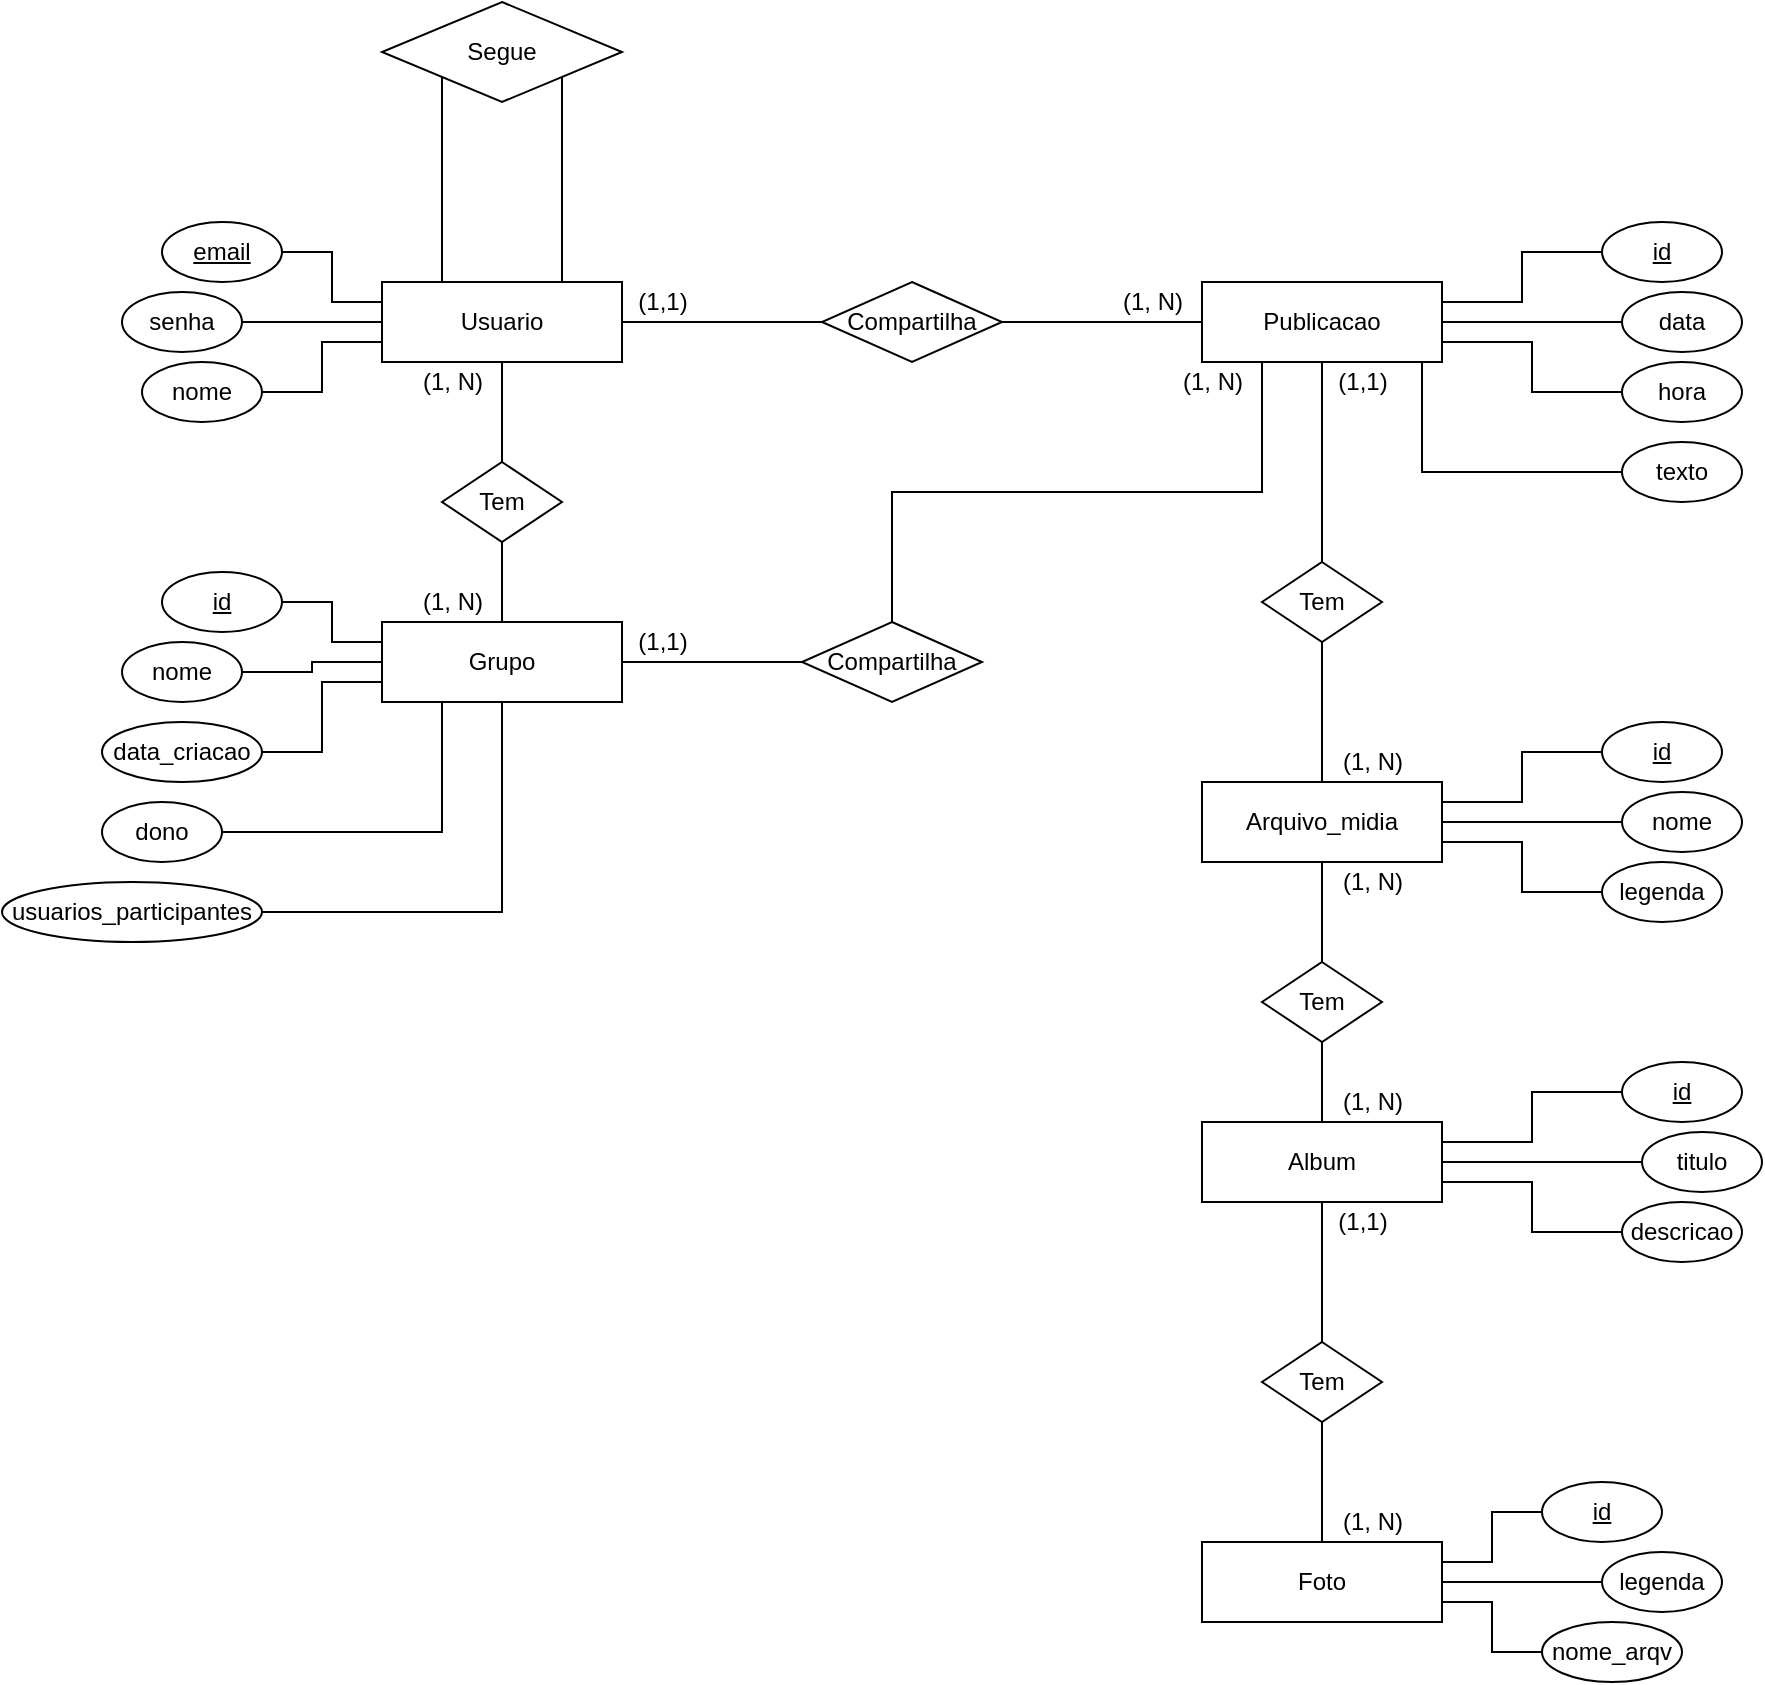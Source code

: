 <mxfile version="17.4.2" type="device"><diagram id="OtWfSth3s0Fm7LU4cweF" name="Página-1"><mxGraphModel dx="1636" dy="692" grid="1" gridSize="10" guides="1" tooltips="1" connect="1" arrows="1" fold="1" page="1" pageScale="1" pageWidth="1390" pageHeight="980" math="0" shadow="0"><root><mxCell id="0"/><mxCell id="1" parent="0"/><mxCell id="t5zyDcJyVTmCurOPGx5j-7" style="edgeStyle=orthogonalEdgeStyle;rounded=0;orthogonalLoop=1;jettySize=auto;html=1;exitX=1;exitY=0.25;exitDx=0;exitDy=0;entryX=0;entryY=0.5;entryDx=0;entryDy=0;endArrow=none;endFill=0;" edge="1" parent="1" source="t5zyDcJyVTmCurOPGx5j-1" target="t5zyDcJyVTmCurOPGx5j-2"><mxGeometry relative="1" as="geometry"/></mxCell><mxCell id="t5zyDcJyVTmCurOPGx5j-8" style="edgeStyle=orthogonalEdgeStyle;rounded=0;orthogonalLoop=1;jettySize=auto;html=1;exitX=1;exitY=0.5;exitDx=0;exitDy=0;entryX=0;entryY=0.5;entryDx=0;entryDy=0;endArrow=none;endFill=0;" edge="1" parent="1" source="t5zyDcJyVTmCurOPGx5j-1" target="t5zyDcJyVTmCurOPGx5j-3"><mxGeometry relative="1" as="geometry"/></mxCell><mxCell id="t5zyDcJyVTmCurOPGx5j-9" style="edgeStyle=orthogonalEdgeStyle;rounded=0;orthogonalLoop=1;jettySize=auto;html=1;exitX=1;exitY=0.75;exitDx=0;exitDy=0;entryX=0;entryY=0.5;entryDx=0;entryDy=0;endArrow=none;endFill=0;" edge="1" parent="1" source="t5zyDcJyVTmCurOPGx5j-1" target="t5zyDcJyVTmCurOPGx5j-4"><mxGeometry relative="1" as="geometry"/></mxCell><mxCell id="t5zyDcJyVTmCurOPGx5j-10" style="edgeStyle=orthogonalEdgeStyle;rounded=0;orthogonalLoop=1;jettySize=auto;html=1;exitX=0.75;exitY=1;exitDx=0;exitDy=0;entryX=0;entryY=0.5;entryDx=0;entryDy=0;endArrow=none;endFill=0;" edge="1" parent="1" source="t5zyDcJyVTmCurOPGx5j-1" target="t5zyDcJyVTmCurOPGx5j-5"><mxGeometry relative="1" as="geometry"><Array as="points"><mxPoint x="720" y="190"/><mxPoint x="720" y="245"/></Array></mxGeometry></mxCell><mxCell id="t5zyDcJyVTmCurOPGx5j-14" style="edgeStyle=orthogonalEdgeStyle;rounded=0;orthogonalLoop=1;jettySize=auto;html=1;exitX=0.5;exitY=1;exitDx=0;exitDy=0;entryX=0.5;entryY=0;entryDx=0;entryDy=0;endArrow=none;endFill=0;" edge="1" parent="1" source="t5zyDcJyVTmCurOPGx5j-1" target="t5zyDcJyVTmCurOPGx5j-13"><mxGeometry relative="1" as="geometry"/></mxCell><mxCell id="t5zyDcJyVTmCurOPGx5j-1" value="Publicacao" style="rounded=0;whiteSpace=wrap;html=1;fillColor=none;" vertex="1" parent="1"><mxGeometry x="610" y="150" width="120" height="40" as="geometry"/></mxCell><mxCell id="t5zyDcJyVTmCurOPGx5j-2" value="&lt;u&gt;id&lt;/u&gt;" style="ellipse;whiteSpace=wrap;html=1;fillColor=none;" vertex="1" parent="1"><mxGeometry x="810" y="120" width="60" height="30" as="geometry"/></mxCell><mxCell id="t5zyDcJyVTmCurOPGx5j-3" value="data" style="ellipse;whiteSpace=wrap;html=1;fillColor=none;" vertex="1" parent="1"><mxGeometry x="820" y="155" width="60" height="30" as="geometry"/></mxCell><mxCell id="t5zyDcJyVTmCurOPGx5j-4" value="hora" style="ellipse;whiteSpace=wrap;html=1;fillColor=none;" vertex="1" parent="1"><mxGeometry x="820" y="190" width="60" height="30" as="geometry"/></mxCell><mxCell id="t5zyDcJyVTmCurOPGx5j-5" value="texto" style="ellipse;whiteSpace=wrap;html=1;fillColor=none;" vertex="1" parent="1"><mxGeometry x="820" y="230" width="60" height="30" as="geometry"/></mxCell><mxCell id="t5zyDcJyVTmCurOPGx5j-6" style="edgeStyle=orthogonalEdgeStyle;rounded=0;orthogonalLoop=1;jettySize=auto;html=1;exitX=0.5;exitY=1;exitDx=0;exitDy=0;" edge="1" parent="1" source="t5zyDcJyVTmCurOPGx5j-4" target="t5zyDcJyVTmCurOPGx5j-4"><mxGeometry relative="1" as="geometry"/></mxCell><mxCell id="t5zyDcJyVTmCurOPGx5j-16" style="edgeStyle=orthogonalEdgeStyle;rounded=0;orthogonalLoop=1;jettySize=auto;html=1;exitX=0.5;exitY=1;exitDx=0;exitDy=0;entryX=0.5;entryY=0;entryDx=0;entryDy=0;endArrow=none;endFill=0;" edge="1" parent="1" source="t5zyDcJyVTmCurOPGx5j-13" target="t5zyDcJyVTmCurOPGx5j-15"><mxGeometry relative="1" as="geometry"/></mxCell><mxCell id="t5zyDcJyVTmCurOPGx5j-13" value="Tem" style="rhombus;whiteSpace=wrap;html=1;fillColor=none;" vertex="1" parent="1"><mxGeometry x="640" y="290" width="60" height="40" as="geometry"/></mxCell><mxCell id="t5zyDcJyVTmCurOPGx5j-20" style="edgeStyle=orthogonalEdgeStyle;rounded=0;orthogonalLoop=1;jettySize=auto;html=1;exitX=1;exitY=0.25;exitDx=0;exitDy=0;entryX=0;entryY=0.5;entryDx=0;entryDy=0;endArrow=none;endFill=0;" edge="1" parent="1" source="t5zyDcJyVTmCurOPGx5j-15" target="t5zyDcJyVTmCurOPGx5j-17"><mxGeometry relative="1" as="geometry"/></mxCell><mxCell id="t5zyDcJyVTmCurOPGx5j-21" style="edgeStyle=orthogonalEdgeStyle;rounded=0;orthogonalLoop=1;jettySize=auto;html=1;exitX=1;exitY=0.75;exitDx=0;exitDy=0;entryX=0;entryY=0.5;entryDx=0;entryDy=0;endArrow=none;endFill=0;" edge="1" parent="1" source="t5zyDcJyVTmCurOPGx5j-15" target="t5zyDcJyVTmCurOPGx5j-19"><mxGeometry relative="1" as="geometry"/></mxCell><mxCell id="t5zyDcJyVTmCurOPGx5j-22" style="edgeStyle=orthogonalEdgeStyle;rounded=0;orthogonalLoop=1;jettySize=auto;html=1;exitX=1;exitY=0.5;exitDx=0;exitDy=0;entryX=0;entryY=0.5;entryDx=0;entryDy=0;endArrow=none;endFill=0;" edge="1" parent="1" source="t5zyDcJyVTmCurOPGx5j-15" target="t5zyDcJyVTmCurOPGx5j-18"><mxGeometry relative="1" as="geometry"/></mxCell><mxCell id="t5zyDcJyVTmCurOPGx5j-31" style="edgeStyle=orthogonalEdgeStyle;rounded=0;orthogonalLoop=1;jettySize=auto;html=1;exitX=0.5;exitY=1;exitDx=0;exitDy=0;entryX=0.5;entryY=0;entryDx=0;entryDy=0;endArrow=none;endFill=0;" edge="1" parent="1" source="t5zyDcJyVTmCurOPGx5j-15" target="t5zyDcJyVTmCurOPGx5j-30"><mxGeometry relative="1" as="geometry"/></mxCell><mxCell id="t5zyDcJyVTmCurOPGx5j-15" value="Arquivo_midia" style="rounded=0;whiteSpace=wrap;html=1;fillColor=none;" vertex="1" parent="1"><mxGeometry x="610" y="400" width="120" height="40" as="geometry"/></mxCell><mxCell id="t5zyDcJyVTmCurOPGx5j-17" value="&lt;u&gt;id&lt;/u&gt;" style="ellipse;whiteSpace=wrap;html=1;fillColor=none;" vertex="1" parent="1"><mxGeometry x="810" y="370" width="60" height="30" as="geometry"/></mxCell><mxCell id="t5zyDcJyVTmCurOPGx5j-18" value="nome" style="ellipse;whiteSpace=wrap;html=1;fillColor=none;" vertex="1" parent="1"><mxGeometry x="820" y="405" width="60" height="30" as="geometry"/></mxCell><mxCell id="t5zyDcJyVTmCurOPGx5j-19" value="legenda" style="ellipse;whiteSpace=wrap;html=1;fillColor=none;" vertex="1" parent="1"><mxGeometry x="810" y="440" width="60" height="30" as="geometry"/></mxCell><mxCell id="t5zyDcJyVTmCurOPGx5j-27" style="edgeStyle=orthogonalEdgeStyle;rounded=0;orthogonalLoop=1;jettySize=auto;html=1;exitX=1;exitY=0.25;exitDx=0;exitDy=0;endArrow=none;endFill=0;entryX=0;entryY=0.5;entryDx=0;entryDy=0;" edge="1" parent="1" source="t5zyDcJyVTmCurOPGx5j-23" target="t5zyDcJyVTmCurOPGx5j-35"><mxGeometry relative="1" as="geometry"><mxPoint x="790" y="540" as="targetPoint"/></mxGeometry></mxCell><mxCell id="t5zyDcJyVTmCurOPGx5j-28" style="edgeStyle=orthogonalEdgeStyle;rounded=0;orthogonalLoop=1;jettySize=auto;html=1;exitX=1;exitY=0.5;exitDx=0;exitDy=0;endArrow=none;endFill=0;entryX=0;entryY=0.5;entryDx=0;entryDy=0;" edge="1" parent="1" source="t5zyDcJyVTmCurOPGx5j-23" target="t5zyDcJyVTmCurOPGx5j-36"><mxGeometry relative="1" as="geometry"><mxPoint x="840" y="590" as="targetPoint"/></mxGeometry></mxCell><mxCell id="t5zyDcJyVTmCurOPGx5j-29" style="edgeStyle=orthogonalEdgeStyle;rounded=0;orthogonalLoop=1;jettySize=auto;html=1;exitX=1;exitY=0.75;exitDx=0;exitDy=0;endArrow=none;endFill=0;entryX=0;entryY=0.5;entryDx=0;entryDy=0;" edge="1" parent="1" source="t5zyDcJyVTmCurOPGx5j-23" target="t5zyDcJyVTmCurOPGx5j-38"><mxGeometry relative="1" as="geometry"><mxPoint x="770" y="660" as="targetPoint"/></mxGeometry></mxCell><mxCell id="t5zyDcJyVTmCurOPGx5j-33" style="edgeStyle=orthogonalEdgeStyle;rounded=0;orthogonalLoop=1;jettySize=auto;html=1;exitX=0.5;exitY=1;exitDx=0;exitDy=0;endArrow=none;endFill=0;entryX=0.5;entryY=0;entryDx=0;entryDy=0;" edge="1" parent="1" source="t5zyDcJyVTmCurOPGx5j-23" target="t5zyDcJyVTmCurOPGx5j-39"><mxGeometry relative="1" as="geometry"><mxPoint x="670" y="690" as="targetPoint"/></mxGeometry></mxCell><mxCell id="t5zyDcJyVTmCurOPGx5j-23" value="Album" style="rounded=0;whiteSpace=wrap;html=1;fillColor=none;" vertex="1" parent="1"><mxGeometry x="610" y="570" width="120" height="40" as="geometry"/></mxCell><mxCell id="t5zyDcJyVTmCurOPGx5j-24" value="&lt;u&gt;id&lt;/u&gt;" style="ellipse;whiteSpace=wrap;html=1;fillColor=none;" vertex="1" parent="1"><mxGeometry x="780" y="750" width="60" height="30" as="geometry"/></mxCell><mxCell id="t5zyDcJyVTmCurOPGx5j-25" value="legenda" style="ellipse;whiteSpace=wrap;html=1;fillColor=none;" vertex="1" parent="1"><mxGeometry x="810" y="785" width="60" height="30" as="geometry"/></mxCell><mxCell id="t5zyDcJyVTmCurOPGx5j-26" value="nome_arqv" style="ellipse;whiteSpace=wrap;html=1;fillColor=none;" vertex="1" parent="1"><mxGeometry x="780" y="820" width="70" height="30" as="geometry"/></mxCell><mxCell id="t5zyDcJyVTmCurOPGx5j-32" style="edgeStyle=orthogonalEdgeStyle;rounded=0;orthogonalLoop=1;jettySize=auto;html=1;exitX=0.5;exitY=1;exitDx=0;exitDy=0;entryX=0.5;entryY=0;entryDx=0;entryDy=0;endArrow=none;endFill=0;" edge="1" parent="1" source="t5zyDcJyVTmCurOPGx5j-30" target="t5zyDcJyVTmCurOPGx5j-23"><mxGeometry relative="1" as="geometry"/></mxCell><mxCell id="t5zyDcJyVTmCurOPGx5j-30" value="Tem" style="rhombus;whiteSpace=wrap;html=1;fillColor=none;" vertex="1" parent="1"><mxGeometry x="640" y="490" width="60" height="40" as="geometry"/></mxCell><mxCell id="t5zyDcJyVTmCurOPGx5j-35" value="&lt;u&gt;id&lt;/u&gt;" style="ellipse;whiteSpace=wrap;html=1;fillColor=none;" vertex="1" parent="1"><mxGeometry x="820" y="540" width="60" height="30" as="geometry"/></mxCell><mxCell id="t5zyDcJyVTmCurOPGx5j-36" value="titulo" style="ellipse;whiteSpace=wrap;html=1;fillColor=none;" vertex="1" parent="1"><mxGeometry x="830" y="575" width="60" height="30" as="geometry"/></mxCell><mxCell id="t5zyDcJyVTmCurOPGx5j-38" value="descricao" style="ellipse;whiteSpace=wrap;html=1;fillColor=none;" vertex="1" parent="1"><mxGeometry x="820" y="610" width="60" height="30" as="geometry"/></mxCell><mxCell id="t5zyDcJyVTmCurOPGx5j-41" style="edgeStyle=orthogonalEdgeStyle;rounded=0;orthogonalLoop=1;jettySize=auto;html=1;exitX=0.5;exitY=1;exitDx=0;exitDy=0;entryX=0.5;entryY=0;entryDx=0;entryDy=0;endArrow=none;endFill=0;" edge="1" parent="1" source="t5zyDcJyVTmCurOPGx5j-39" target="t5zyDcJyVTmCurOPGx5j-40"><mxGeometry relative="1" as="geometry"/></mxCell><mxCell id="t5zyDcJyVTmCurOPGx5j-39" value="Tem" style="rhombus;whiteSpace=wrap;html=1;fillColor=none;" vertex="1" parent="1"><mxGeometry x="640" y="680" width="60" height="40" as="geometry"/></mxCell><mxCell id="t5zyDcJyVTmCurOPGx5j-42" style="edgeStyle=orthogonalEdgeStyle;rounded=0;orthogonalLoop=1;jettySize=auto;html=1;exitX=1;exitY=0.25;exitDx=0;exitDy=0;entryX=0;entryY=0.5;entryDx=0;entryDy=0;endArrow=none;endFill=0;" edge="1" parent="1" source="t5zyDcJyVTmCurOPGx5j-40" target="t5zyDcJyVTmCurOPGx5j-24"><mxGeometry relative="1" as="geometry"/></mxCell><mxCell id="t5zyDcJyVTmCurOPGx5j-43" style="edgeStyle=orthogonalEdgeStyle;rounded=0;orthogonalLoop=1;jettySize=auto;html=1;exitX=1;exitY=0.5;exitDx=0;exitDy=0;entryX=0;entryY=0.5;entryDx=0;entryDy=0;endArrow=none;endFill=0;" edge="1" parent="1" source="t5zyDcJyVTmCurOPGx5j-40" target="t5zyDcJyVTmCurOPGx5j-25"><mxGeometry relative="1" as="geometry"/></mxCell><mxCell id="t5zyDcJyVTmCurOPGx5j-44" style="edgeStyle=orthogonalEdgeStyle;rounded=0;orthogonalLoop=1;jettySize=auto;html=1;exitX=1;exitY=0.75;exitDx=0;exitDy=0;entryX=0;entryY=0.5;entryDx=0;entryDy=0;endArrow=none;endFill=0;" edge="1" parent="1" source="t5zyDcJyVTmCurOPGx5j-40" target="t5zyDcJyVTmCurOPGx5j-26"><mxGeometry relative="1" as="geometry"/></mxCell><mxCell id="t5zyDcJyVTmCurOPGx5j-40" value="Foto" style="rounded=0;whiteSpace=wrap;html=1;fillColor=none;" vertex="1" parent="1"><mxGeometry x="610" y="780" width="120" height="40" as="geometry"/></mxCell><mxCell id="t5zyDcJyVTmCurOPGx5j-52" style="edgeStyle=orthogonalEdgeStyle;rounded=0;orthogonalLoop=1;jettySize=auto;html=1;exitX=0.5;exitY=1;exitDx=0;exitDy=0;entryX=0.5;entryY=0;entryDx=0;entryDy=0;endArrow=none;endFill=0;" edge="1" parent="1" source="t5zyDcJyVTmCurOPGx5j-45" target="t5zyDcJyVTmCurOPGx5j-51"><mxGeometry relative="1" as="geometry"/></mxCell><mxCell id="t5zyDcJyVTmCurOPGx5j-60" style="edgeStyle=orthogonalEdgeStyle;rounded=0;orthogonalLoop=1;jettySize=auto;html=1;exitX=0;exitY=0.25;exitDx=0;exitDy=0;entryX=1;entryY=0.5;entryDx=0;entryDy=0;endArrow=none;endFill=0;" edge="1" parent="1" source="t5zyDcJyVTmCurOPGx5j-45" target="t5zyDcJyVTmCurOPGx5j-57"><mxGeometry relative="1" as="geometry"/></mxCell><mxCell id="t5zyDcJyVTmCurOPGx5j-61" style="edgeStyle=orthogonalEdgeStyle;rounded=0;orthogonalLoop=1;jettySize=auto;html=1;exitX=0;exitY=0.5;exitDx=0;exitDy=0;entryX=1;entryY=0.5;entryDx=0;entryDy=0;endArrow=none;endFill=0;" edge="1" parent="1" source="t5zyDcJyVTmCurOPGx5j-45" target="t5zyDcJyVTmCurOPGx5j-58"><mxGeometry relative="1" as="geometry"/></mxCell><mxCell id="t5zyDcJyVTmCurOPGx5j-62" style="edgeStyle=orthogonalEdgeStyle;rounded=0;orthogonalLoop=1;jettySize=auto;html=1;exitX=0;exitY=0.75;exitDx=0;exitDy=0;entryX=1;entryY=0.5;entryDx=0;entryDy=0;endArrow=none;endFill=0;" edge="1" parent="1" source="t5zyDcJyVTmCurOPGx5j-45" target="t5zyDcJyVTmCurOPGx5j-59"><mxGeometry relative="1" as="geometry"/></mxCell><mxCell id="t5zyDcJyVTmCurOPGx5j-45" value="Usuario" style="rounded=0;whiteSpace=wrap;html=1;fillColor=none;" vertex="1" parent="1"><mxGeometry x="200" y="150" width="120" height="40" as="geometry"/></mxCell><mxCell id="t5zyDcJyVTmCurOPGx5j-54" style="edgeStyle=orthogonalEdgeStyle;rounded=0;orthogonalLoop=1;jettySize=auto;html=1;exitX=1;exitY=0.5;exitDx=0;exitDy=0;entryX=0;entryY=0.5;entryDx=0;entryDy=0;endArrow=none;endFill=0;" edge="1" parent="1" source="t5zyDcJyVTmCurOPGx5j-46" target="t5zyDcJyVTmCurOPGx5j-50"><mxGeometry relative="1" as="geometry"/></mxCell><mxCell id="t5zyDcJyVTmCurOPGx5j-64" style="edgeStyle=orthogonalEdgeStyle;rounded=0;orthogonalLoop=1;jettySize=auto;html=1;exitX=0;exitY=0.25;exitDx=0;exitDy=0;entryX=1;entryY=0.5;entryDx=0;entryDy=0;endArrow=none;endFill=0;" edge="1" parent="1" source="t5zyDcJyVTmCurOPGx5j-46" target="t5zyDcJyVTmCurOPGx5j-63"><mxGeometry relative="1" as="geometry"/></mxCell><mxCell id="t5zyDcJyVTmCurOPGx5j-66" style="edgeStyle=orthogonalEdgeStyle;rounded=0;orthogonalLoop=1;jettySize=auto;html=1;exitX=0;exitY=0.5;exitDx=0;exitDy=0;entryX=1;entryY=0.5;entryDx=0;entryDy=0;endArrow=none;endFill=0;" edge="1" parent="1" source="t5zyDcJyVTmCurOPGx5j-46" target="t5zyDcJyVTmCurOPGx5j-65"><mxGeometry relative="1" as="geometry"/></mxCell><mxCell id="t5zyDcJyVTmCurOPGx5j-68" style="edgeStyle=orthogonalEdgeStyle;rounded=0;orthogonalLoop=1;jettySize=auto;html=1;exitX=0;exitY=0.75;exitDx=0;exitDy=0;entryX=1;entryY=0.5;entryDx=0;entryDy=0;endArrow=none;endFill=0;" edge="1" parent="1" source="t5zyDcJyVTmCurOPGx5j-46" target="t5zyDcJyVTmCurOPGx5j-67"><mxGeometry relative="1" as="geometry"/></mxCell><mxCell id="t5zyDcJyVTmCurOPGx5j-70" style="edgeStyle=orthogonalEdgeStyle;rounded=0;orthogonalLoop=1;jettySize=auto;html=1;exitX=0.25;exitY=1;exitDx=0;exitDy=0;entryX=1;entryY=0.5;entryDx=0;entryDy=0;endArrow=none;endFill=0;" edge="1" parent="1" source="t5zyDcJyVTmCurOPGx5j-46" target="t5zyDcJyVTmCurOPGx5j-69"><mxGeometry relative="1" as="geometry"/></mxCell><mxCell id="t5zyDcJyVTmCurOPGx5j-46" value="Grupo" style="rounded=0;whiteSpace=wrap;html=1;fillColor=none;" vertex="1" parent="1"><mxGeometry x="200" y="320" width="120" height="40" as="geometry"/></mxCell><mxCell id="t5zyDcJyVTmCurOPGx5j-48" style="edgeStyle=orthogonalEdgeStyle;rounded=0;orthogonalLoop=1;jettySize=auto;html=1;exitX=0;exitY=0.5;exitDx=0;exitDy=0;entryX=1;entryY=0.5;entryDx=0;entryDy=0;endArrow=none;endFill=0;" edge="1" parent="1" source="t5zyDcJyVTmCurOPGx5j-47" target="t5zyDcJyVTmCurOPGx5j-45"><mxGeometry relative="1" as="geometry"/></mxCell><mxCell id="t5zyDcJyVTmCurOPGx5j-49" style="edgeStyle=orthogonalEdgeStyle;rounded=0;orthogonalLoop=1;jettySize=auto;html=1;exitX=1;exitY=0.5;exitDx=0;exitDy=0;entryX=0;entryY=0.5;entryDx=0;entryDy=0;endArrow=none;endFill=0;" edge="1" parent="1" source="t5zyDcJyVTmCurOPGx5j-47" target="t5zyDcJyVTmCurOPGx5j-1"><mxGeometry relative="1" as="geometry"/></mxCell><mxCell id="t5zyDcJyVTmCurOPGx5j-47" value="Compartilha" style="rhombus;whiteSpace=wrap;html=1;fillColor=none;" vertex="1" parent="1"><mxGeometry x="420" y="150" width="90" height="40" as="geometry"/></mxCell><mxCell id="t5zyDcJyVTmCurOPGx5j-56" style="edgeStyle=orthogonalEdgeStyle;rounded=0;orthogonalLoop=1;jettySize=auto;html=1;exitX=0.5;exitY=0;exitDx=0;exitDy=0;entryX=0.25;entryY=1;entryDx=0;entryDy=0;endArrow=none;endFill=0;" edge="1" parent="1" source="t5zyDcJyVTmCurOPGx5j-50" target="t5zyDcJyVTmCurOPGx5j-1"><mxGeometry relative="1" as="geometry"/></mxCell><mxCell id="t5zyDcJyVTmCurOPGx5j-50" value="Compartilha" style="rhombus;whiteSpace=wrap;html=1;fillColor=none;" vertex="1" parent="1"><mxGeometry x="410" y="320" width="90" height="40" as="geometry"/></mxCell><mxCell id="t5zyDcJyVTmCurOPGx5j-53" style="edgeStyle=orthogonalEdgeStyle;rounded=0;orthogonalLoop=1;jettySize=auto;html=1;exitX=0.5;exitY=1;exitDx=0;exitDy=0;entryX=0.5;entryY=0;entryDx=0;entryDy=0;endArrow=none;endFill=0;" edge="1" parent="1" source="t5zyDcJyVTmCurOPGx5j-51" target="t5zyDcJyVTmCurOPGx5j-46"><mxGeometry relative="1" as="geometry"/></mxCell><mxCell id="t5zyDcJyVTmCurOPGx5j-51" value="Tem" style="rhombus;whiteSpace=wrap;html=1;fillColor=none;" vertex="1" parent="1"><mxGeometry x="230" y="240" width="60" height="40" as="geometry"/></mxCell><mxCell id="t5zyDcJyVTmCurOPGx5j-57" value="&lt;u&gt;email&lt;/u&gt;" style="ellipse;whiteSpace=wrap;html=1;fillColor=none;" vertex="1" parent="1"><mxGeometry x="90" y="120" width="60" height="30" as="geometry"/></mxCell><mxCell id="t5zyDcJyVTmCurOPGx5j-58" value="senha" style="ellipse;whiteSpace=wrap;html=1;fillColor=none;" vertex="1" parent="1"><mxGeometry x="70" y="155" width="60" height="30" as="geometry"/></mxCell><mxCell id="t5zyDcJyVTmCurOPGx5j-59" value="nome" style="ellipse;whiteSpace=wrap;html=1;fillColor=none;" vertex="1" parent="1"><mxGeometry x="80" y="190" width="60" height="30" as="geometry"/></mxCell><mxCell id="t5zyDcJyVTmCurOPGx5j-63" value="&lt;u&gt;id&lt;/u&gt;" style="ellipse;whiteSpace=wrap;html=1;fillColor=none;" vertex="1" parent="1"><mxGeometry x="90" y="295" width="60" height="30" as="geometry"/></mxCell><mxCell id="t5zyDcJyVTmCurOPGx5j-65" value="nome" style="ellipse;whiteSpace=wrap;html=1;fillColor=none;" vertex="1" parent="1"><mxGeometry x="70" y="330" width="60" height="30" as="geometry"/></mxCell><mxCell id="t5zyDcJyVTmCurOPGx5j-67" value="data_criacao" style="ellipse;whiteSpace=wrap;html=1;fillColor=none;" vertex="1" parent="1"><mxGeometry x="60" y="370" width="80" height="30" as="geometry"/></mxCell><mxCell id="t5zyDcJyVTmCurOPGx5j-69" value="dono" style="ellipse;whiteSpace=wrap;html=1;fillColor=none;" vertex="1" parent="1"><mxGeometry x="60" y="410" width="60" height="30" as="geometry"/></mxCell><mxCell id="t5zyDcJyVTmCurOPGx5j-72" style="edgeStyle=orthogonalEdgeStyle;rounded=0;orthogonalLoop=1;jettySize=auto;html=1;exitX=1;exitY=0.5;exitDx=0;exitDy=0;entryX=0.5;entryY=1;entryDx=0;entryDy=0;endArrow=none;endFill=0;" edge="1" parent="1" source="t5zyDcJyVTmCurOPGx5j-71" target="t5zyDcJyVTmCurOPGx5j-46"><mxGeometry relative="1" as="geometry"/></mxCell><mxCell id="t5zyDcJyVTmCurOPGx5j-71" value="usuarios_participantes" style="ellipse;whiteSpace=wrap;html=1;fillColor=none;" vertex="1" parent="1"><mxGeometry x="10" y="450" width="130" height="30" as="geometry"/></mxCell><mxCell id="t5zyDcJyVTmCurOPGx5j-73" value="(1, N)" style="text;html=1;align=center;verticalAlign=middle;resizable=0;points=[];autosize=1;strokeColor=none;fillColor=none;" vertex="1" parent="1"><mxGeometry x="670" y="380" width="50" height="20" as="geometry"/></mxCell><mxCell id="t5zyDcJyVTmCurOPGx5j-74" value="(1,1)" style="text;html=1;align=center;verticalAlign=middle;resizable=0;points=[];autosize=1;strokeColor=none;fillColor=none;" vertex="1" parent="1"><mxGeometry x="670" y="190" width="40" height="20" as="geometry"/></mxCell><mxCell id="t5zyDcJyVTmCurOPGx5j-75" value="(1, N)" style="text;html=1;align=center;verticalAlign=middle;resizable=0;points=[];autosize=1;strokeColor=none;fillColor=none;" vertex="1" parent="1"><mxGeometry x="670" y="550" width="50" height="20" as="geometry"/></mxCell><mxCell id="t5zyDcJyVTmCurOPGx5j-76" value="(1, N)" style="text;html=1;align=center;verticalAlign=middle;resizable=0;points=[];autosize=1;strokeColor=none;fillColor=none;" vertex="1" parent="1"><mxGeometry x="670" y="440" width="50" height="20" as="geometry"/></mxCell><mxCell id="t5zyDcJyVTmCurOPGx5j-77" value="(1, N)" style="text;html=1;align=center;verticalAlign=middle;resizable=0;points=[];autosize=1;strokeColor=none;fillColor=none;" vertex="1" parent="1"><mxGeometry x="670" y="760" width="50" height="20" as="geometry"/></mxCell><mxCell id="t5zyDcJyVTmCurOPGx5j-78" value="(1,1)" style="text;html=1;align=center;verticalAlign=middle;resizable=0;points=[];autosize=1;strokeColor=none;fillColor=none;" vertex="1" parent="1"><mxGeometry x="670" y="610" width="40" height="20" as="geometry"/></mxCell><mxCell id="t5zyDcJyVTmCurOPGx5j-79" value="(1,1)" style="text;html=1;align=center;verticalAlign=middle;resizable=0;points=[];autosize=1;strokeColor=none;fillColor=none;" vertex="1" parent="1"><mxGeometry x="320" y="150" width="40" height="20" as="geometry"/></mxCell><mxCell id="t5zyDcJyVTmCurOPGx5j-80" value="(1, N)" style="text;html=1;align=center;verticalAlign=middle;resizable=0;points=[];autosize=1;strokeColor=none;fillColor=none;" vertex="1" parent="1"><mxGeometry x="560" y="150" width="50" height="20" as="geometry"/></mxCell><mxCell id="t5zyDcJyVTmCurOPGx5j-81" value="(1, N)" style="text;html=1;align=center;verticalAlign=middle;resizable=0;points=[];autosize=1;strokeColor=none;fillColor=none;" vertex="1" parent="1"><mxGeometry x="210" y="300" width="50" height="20" as="geometry"/></mxCell><mxCell id="t5zyDcJyVTmCurOPGx5j-82" value="(1, N)" style="text;html=1;align=center;verticalAlign=middle;resizable=0;points=[];autosize=1;strokeColor=none;fillColor=none;" vertex="1" parent="1"><mxGeometry x="210" y="190" width="50" height="20" as="geometry"/></mxCell><mxCell id="t5zyDcJyVTmCurOPGx5j-83" value="(1, N)" style="text;html=1;align=center;verticalAlign=middle;resizable=0;points=[];autosize=1;strokeColor=none;fillColor=none;" vertex="1" parent="1"><mxGeometry x="590" y="190" width="50" height="20" as="geometry"/></mxCell><mxCell id="t5zyDcJyVTmCurOPGx5j-84" value="(1,1)" style="text;html=1;align=center;verticalAlign=middle;resizable=0;points=[];autosize=1;strokeColor=none;fillColor=none;" vertex="1" parent="1"><mxGeometry x="320" y="320" width="40" height="20" as="geometry"/></mxCell><mxCell id="t5zyDcJyVTmCurOPGx5j-86" style="edgeStyle=orthogonalEdgeStyle;rounded=0;orthogonalLoop=1;jettySize=auto;html=1;exitX=0;exitY=1;exitDx=0;exitDy=0;entryX=0.25;entryY=0;entryDx=0;entryDy=0;endArrow=none;endFill=0;" edge="1" parent="1" source="t5zyDcJyVTmCurOPGx5j-85" target="t5zyDcJyVTmCurOPGx5j-45"><mxGeometry relative="1" as="geometry"/></mxCell><mxCell id="t5zyDcJyVTmCurOPGx5j-87" style="edgeStyle=orthogonalEdgeStyle;rounded=0;orthogonalLoop=1;jettySize=auto;html=1;exitX=1;exitY=1;exitDx=0;exitDy=0;entryX=0.75;entryY=0;entryDx=0;entryDy=0;endArrow=none;endFill=0;" edge="1" parent="1" source="t5zyDcJyVTmCurOPGx5j-85" target="t5zyDcJyVTmCurOPGx5j-45"><mxGeometry relative="1" as="geometry"/></mxCell><mxCell id="t5zyDcJyVTmCurOPGx5j-85" value="Segue" style="rhombus;whiteSpace=wrap;html=1;fillColor=none;" vertex="1" parent="1"><mxGeometry x="200" y="10" width="120" height="50" as="geometry"/></mxCell></root></mxGraphModel></diagram></mxfile>